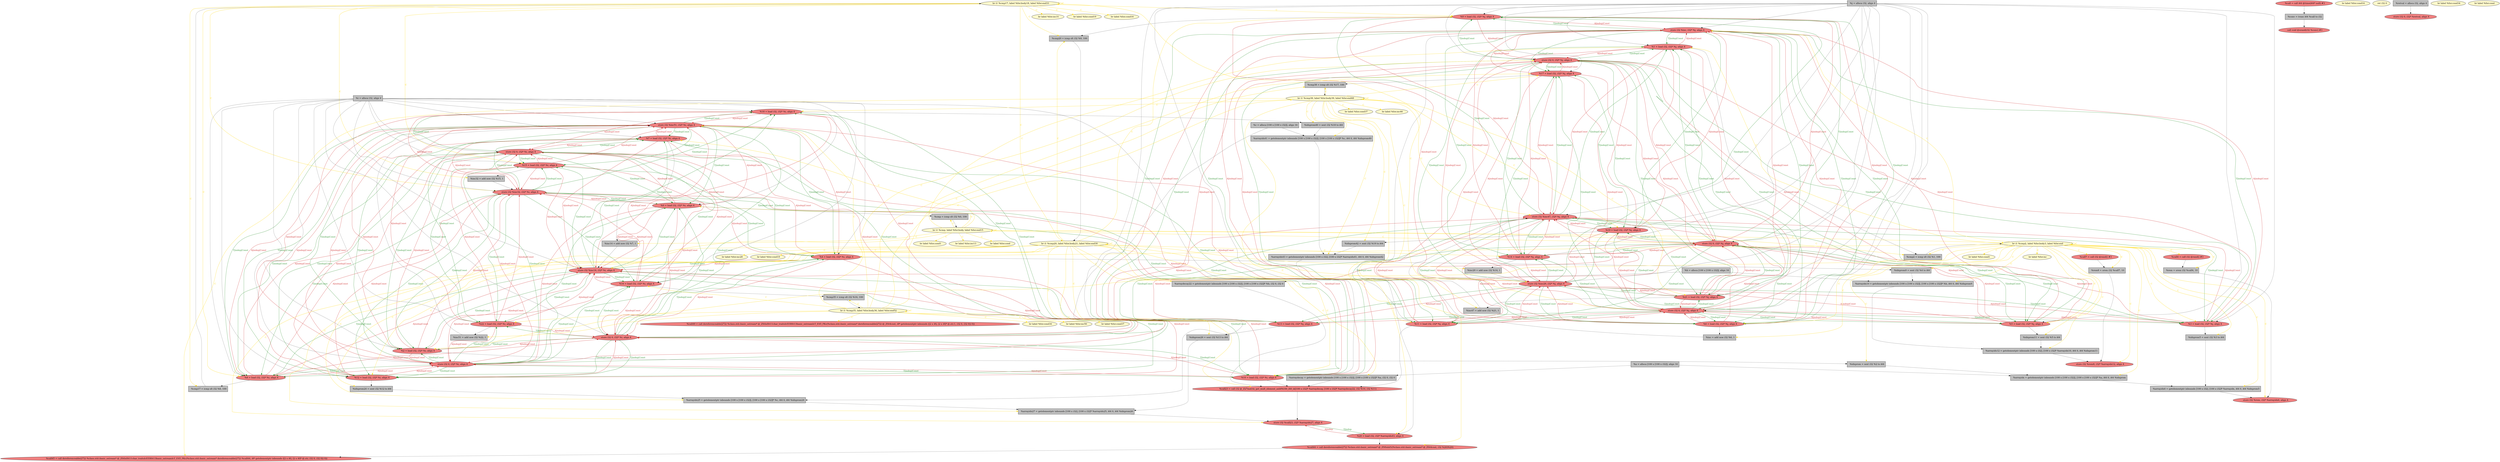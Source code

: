 
digraph G {


node454 [fillcolor=lemonchiffon,label="  br label %for.cond16",shape=ellipse,style=filled ]
node450 [fillcolor=lightcoral,label="  call void @srand(i32 %conv) #3",shape=ellipse,style=filled ]
node449 [fillcolor=grey,label="  %idxprom9 = sext i32 %4 to i64",shape=rectangle,style=filled ]
node447 [fillcolor=grey,label="  %idxprom11 = sext i32 %5 to i64",shape=rectangle,style=filled ]
node446 [fillcolor=grey,label="  %conv = trunc i64 %call to i32",shape=rectangle,style=filled ]
node452 [fillcolor=grey,label="  %arrayidx12 = getelementptr inbounds [100 x i32], [100 x i32]* %arrayidx10, i64 0, i64 %idxprom11",shape=rectangle,style=filled ]
node445 [fillcolor=lemonchiffon,label="  br label %for.inc",shape=ellipse,style=filled ]
node443 [fillcolor=lightcoral,label="  %1 = load i32, i32* %j, align 4",shape=ellipse,style=filled ]
node441 [fillcolor=lemonchiffon,label="  br i1 %cmp, label %for.body, label %for.end15",shape=ellipse,style=filled ]
node440 [fillcolor=lightcoral,label="  %9 = load i32, i32* %j, align 4",shape=ellipse,style=filled ]
node439 [fillcolor=lightcoral,label="  %call49 = call dereferenceable(272) %class.std::basic_ostream* @_ZStlsISt11char_traitsIcEERSt13basic_ostreamIcT_ES5_PKc(%class.std::basic_ostream* dereferenceable(272) @_ZSt4cout, i8* getelementptr inbounds ([2 x i8], [2 x i8]* @.str.1, i32 0, i32 0)) 0))",shape=ellipse,style=filled ]
node438 [fillcolor=lightcoral,label="  %7 = load i32, i32* %i, align 4",shape=ellipse,style=filled ]
node435 [fillcolor=lightcoral,label="  store i32 %inc51, i32* %i, align 4",shape=ellipse,style=filled ]
node433 [fillcolor=lightcoral,label="  store i32 0, i32* %i, align 4",shape=ellipse,style=filled ]
node431 [fillcolor=grey,label="  %inc32 = add nsw i32 %15, 1",shape=rectangle,style=filled ]
node428 [fillcolor=lightcoral,label="  store i32 0, i32* %i, align 4",shape=ellipse,style=filled ]
node425 [fillcolor=lemonchiffon,label="  br i1 %cmp17, label %for.body18, label %for.end33",shape=ellipse,style=filled ]
node424 [fillcolor=lightcoral,label="  %call = call i64 @time(i64* null) #3",shape=ellipse,style=filled ]
node423 [fillcolor=lemonchiffon,label="  br label %for.cond1",shape=ellipse,style=filled ]
node376 [fillcolor=lightcoral,label="  %6 = load i32, i32* %j, align 4",shape=ellipse,style=filled ]
node373 [fillcolor=lightcoral,label="  %12 = load i32, i32* %i, align 4",shape=ellipse,style=filled ]
node375 [fillcolor=lightcoral,label="  %3 = load i32, i32* %j, align 4",shape=ellipse,style=filled ]
node347 [fillcolor=grey,label="  %idxprom26 = sext i32 %13 to i64",shape=rectangle,style=filled ]
node369 [fillcolor=lemonchiffon,label="  br label %for.inc13",shape=ellipse,style=filled ]
node367 [fillcolor=grey,label="  %idxprom = sext i32 %2 to i64",shape=rectangle,style=filled ]
node372 [fillcolor=lightcoral,label="  store i32 %inc, i32* %j, align 4",shape=ellipse,style=filled ]
node442 [fillcolor=grey,label="  %idxprom5 = sext i32 %3 to i64",shape=rectangle,style=filled ]
node385 [fillcolor=lightcoral,label="  store i32 %inc47, i32* %j, align 4",shape=ellipse,style=filled ]
node360 [fillcolor=lightcoral,label="  store i32 0, i32* %j, align 4",shape=ellipse,style=filled ]
node436 [fillcolor=grey,label="  %cmp35 = icmp slt i32 %16, 100",shape=rectangle,style=filled ]
node421 [fillcolor=grey,label="  %b = alloca [100 x [100 x i32]], align 16",shape=rectangle,style=filled ]
node365 [fillcolor=grey,label="  %idxprom42 = sext i32 %19 to i64",shape=rectangle,style=filled ]
node363 [fillcolor=lemonchiffon,label="  br label %for.cond16",shape=ellipse,style=filled ]
node350 [fillcolor=lightcoral,label="  %13 = load i32, i32* %j, align 4",shape=ellipse,style=filled ]
node437 [fillcolor=lightcoral,label="  %4 = load i32, i32* %i, align 4",shape=ellipse,style=filled ]
node378 [fillcolor=lightcoral,label="  store i32 %inc29, i32* %j, align 4",shape=ellipse,style=filled ]
node429 [fillcolor=grey,label="  %j = alloca i32, align 4",shape=rectangle,style=filled ]
node377 [fillcolor=grey,label="  %arrayidx27 = getelementptr inbounds [100 x i32], [100 x i32]* %arrayidx25, i64 0, i64 %idxprom26",shape=rectangle,style=filled ]
node434 [fillcolor=lemonchiffon,label="  br label %for.cond",shape=ellipse,style=filled ]
node354 [fillcolor=lightcoral,label="  %11 = load i32, i32* %j, align 4",shape=ellipse,style=filled ]
node361 [fillcolor=grey,label="  %cmp17 = icmp slt i32 %8, 100",shape=rectangle,style=filled ]
node380 [fillcolor=lightcoral,label="  %10 = load i32, i32* %i, align 4",shape=ellipse,style=filled ]
node348 [fillcolor=lemonchiffon,label="  br label %for.inc28",shape=ellipse,style=filled ]
node379 [fillcolor=lightcoral,label="  %8 = load i32, i32* %i, align 4",shape=ellipse,style=filled ]
node356 [fillcolor=grey,label="  %arraydecay = getelementptr inbounds [100 x [100 x i32]], [100 x [100 x i32]]* %a, i32 0, i32 0",shape=rectangle,style=filled ]
node374 [fillcolor=grey,label="  %inc = add nsw i32 %6, 1",shape=rectangle,style=filled ]
node426 [fillcolor=lightcoral,label="  %20 = load i32, i32* %arrayidx43, align 4",shape=ellipse,style=filled ]
node352 [fillcolor=grey,label="  %i = alloca i32, align 4",shape=rectangle,style=filled ]
node398 [fillcolor=lightcoral,label="  %2 = load i32, i32* %i, align 4",shape=ellipse,style=filled ]
node370 [fillcolor=grey,label="  %inc29 = add nsw i32 %14, 1",shape=rectangle,style=filled ]
node427 [fillcolor=grey,label="  %a = alloca [100 x [100 x i32]], align 16",shape=rectangle,style=filled ]
node383 [fillcolor=lightcoral,label="  %5 = load i32, i32* %j, align 4",shape=ellipse,style=filled ]
node405 [fillcolor=lemonchiffon,label="  br label %for.cond19",shape=ellipse,style=filled ]
node351 [fillcolor=lightcoral,label="  %call23 = call i32 @_Z27matrix_get_mult_element_axbPA100_iS0_ii([100 x i32]* %arraydecay, [100 x i32]* %arraydecay22, i32 %10, i32 %11)",shape=ellipse,style=filled ]
node371 [fillcolor=lemonchiffon,label="  br label %for.cond1",shape=ellipse,style=filled ]
node419 [fillcolor=grey,label="  %arrayidx43 = getelementptr inbounds [100 x i32], [100 x i32]* %arrayidx41, i64 0, i64 %idxprom42",shape=rectangle,style=filled ]
node448 [fillcolor=grey,label="  %idxprom24 = sext i32 %12 to i64",shape=rectangle,style=filled ]
node368 [fillcolor=lightcoral,label="  store i32 %inc14, i32* %i, align 4",shape=ellipse,style=filled ]
node391 [fillcolor=lemonchiffon,label="  ret i32 0",shape=ellipse,style=filled ]
node353 [fillcolor=lemonchiffon,label="  br label %for.cond37",shape=ellipse,style=filled ]
node402 [fillcolor=grey,label="  %rem = srem i32 %call4, 10",shape=rectangle,style=filled ]
node357 [fillcolor=lemonchiffon,label="  br i1 %cmp20, label %for.body21, label %for.end30",shape=ellipse,style=filled ]
node393 [fillcolor=grey,label="  %inc47 = add nsw i32 %21, 1",shape=rectangle,style=filled ]
node355 [fillcolor=grey,label="  %arraydecay22 = getelementptr inbounds [100 x [100 x i32]], [100 x [100 x i32]]* %b, i32 0, i32 0",shape=rectangle,style=filled ]
node412 [fillcolor=lemonchiffon,label="  br label %for.cond37",shape=ellipse,style=filled ]
node362 [fillcolor=lightcoral,label="  store i32 0, i32* %retval, align 4",shape=ellipse,style=filled ]
node444 [fillcolor=lightcoral,label="  store i32 0, i32* %j, align 4",shape=ellipse,style=filled ]
node403 [fillcolor=lightcoral,label="  %22 = load i32, i32* %i, align 4",shape=ellipse,style=filled ]
node382 [fillcolor=lightcoral,label="  store i32 %inc32, i32* %i, align 4",shape=ellipse,style=filled ]
node381 [fillcolor=grey,label="  %arrayidx10 = getelementptr inbounds [100 x [100 x i32]], [100 x [100 x i32]]* %b, i64 0, i64 %idxprom9",shape=rectangle,style=filled ]
node384 [fillcolor=grey,label="  %rem8 = srem i32 %call7, 10",shape=rectangle,style=filled ]
node386 [fillcolor=lightcoral,label="  %16 = load i32, i32* %i, align 4",shape=ellipse,style=filled ]
node395 [fillcolor=lightcoral,label="  %21 = load i32, i32* %j, align 4",shape=ellipse,style=filled ]
node388 [fillcolor=grey,label="  %arrayidx = getelementptr inbounds [100 x [100 x i32]], [100 x [100 x i32]]* %a, i64 0, i64 %idxprom",shape=rectangle,style=filled ]
node389 [fillcolor=lightcoral,label="  %call4 = call i32 @rand() #3",shape=ellipse,style=filled ]
node392 [fillcolor=grey,label="  %cmp38 = icmp slt i32 %17, 100",shape=rectangle,style=filled ]
node415 [fillcolor=grey,label="  %inc14 = add nsw i32 %7, 1",shape=rectangle,style=filled ]
node394 [fillcolor=lemonchiffon,label="  br label %for.cond34",shape=ellipse,style=filled ]
node364 [fillcolor=grey,label="  %retval = alloca i32, align 4",shape=rectangle,style=filled ]
node346 [fillcolor=lemonchiffon,label="  br label %for.inc31",shape=ellipse,style=filled ]
node387 [fillcolor=grey,label="  %inc51 = add nsw i32 %22, 1",shape=rectangle,style=filled ]
node396 [fillcolor=grey,label="  %arrayidx25 = getelementptr inbounds [100 x [100 x i32]], [100 x [100 x i32]]* %c, i64 0, i64 %idxprom24",shape=rectangle,style=filled ]
node453 [fillcolor=lemonchiffon,label="  br label %for.cond",shape=ellipse,style=filled ]
node397 [fillcolor=grey,label="  %cmp2 = icmp slt i32 %1, 100",shape=rectangle,style=filled ]
node399 [fillcolor=lightcoral,label="  %14 = load i32, i32* %j, align 4",shape=ellipse,style=filled ]
node451 [fillcolor=lightcoral,label="  %0 = load i32, i32* %i, align 4",shape=ellipse,style=filled ]
node358 [fillcolor=grey,label="  %cmp20 = icmp slt i32 %9, 100",shape=rectangle,style=filled ]
node349 [fillcolor=lightcoral,label="  store i32 %rem8, i32* %arrayidx12, align 4",shape=ellipse,style=filled ]
node400 [fillcolor=lightcoral,label="  store i32 %call23, i32* %arrayidx27, align 4",shape=ellipse,style=filled ]
node432 [fillcolor=grey,label="  %cmp = icmp slt i32 %0, 100",shape=rectangle,style=filled ]
node410 [fillcolor=grey,label="  %idxprom40 = sext i32 %18 to i64",shape=rectangle,style=filled ]
node455 [fillcolor=lightcoral,label="  store i32 0, i32* %j, align 4",shape=ellipse,style=filled ]
node422 [fillcolor=grey,label="  %arrayidx6 = getelementptr inbounds [100 x i32], [100 x i32]* %arrayidx, i64 0, i64 %idxprom5",shape=rectangle,style=filled ]
node366 [fillcolor=lightcoral,label="  store i32 0, i32* %i, align 4",shape=ellipse,style=filled ]
node401 [fillcolor=lemonchiffon,label="  br label %for.cond34",shape=ellipse,style=filled ]
node430 [fillcolor=lightcoral,label="  %18 = load i32, i32* %i, align 4",shape=ellipse,style=filled ]
node390 [fillcolor=lightcoral,label="  store i32 %rem, i32* %arrayidx6, align 4",shape=ellipse,style=filled ]
node404 [fillcolor=lightcoral,label="  %19 = load i32, i32* %j, align 4",shape=ellipse,style=filled ]
node406 [fillcolor=grey,label="  %arrayidx41 = getelementptr inbounds [100 x [100 x i32]], [100 x [100 x i32]]* %c, i64 0, i64 %idxprom40",shape=rectangle,style=filled ]
node345 [fillcolor=lightcoral,label="  %15 = load i32, i32* %i, align 4",shape=ellipse,style=filled ]
node407 [fillcolor=lightcoral,label="  %call7 = call i32 @rand() #3",shape=ellipse,style=filled ]
node408 [fillcolor=lightcoral,label="  %call45 = call dereferenceable(272) %class.std::basic_ostream* @_ZStlsISt11char_traitsIcEERSt13basic_ostreamIcT_ES5_PKc(%class.std::basic_ostream* dereferenceable(272) %call44, i8* getelementptr inbounds ([2 x i8], [2 x i8]* @.str, i32 0, i32 0)) 0))",shape=ellipse,style=filled ]
node359 [fillcolor=lemonchiffon,label="  br label %for.cond19",shape=ellipse,style=filled ]
node409 [fillcolor=lemonchiffon,label="  br i1 %cmp35, label %for.body36, label %for.end52",shape=ellipse,style=filled ]
node414 [fillcolor=grey,label="  %c = alloca [100 x [100 x i32]], align 16",shape=rectangle,style=filled ]
node418 [fillcolor=lightcoral,label="  %17 = load i32, i32* %j, align 4",shape=ellipse,style=filled ]
node411 [fillcolor=lemonchiffon,label="  br label %for.inc46",shape=ellipse,style=filled ]
node413 [fillcolor=lemonchiffon,label="  br i1 %cmp38, label %for.body39, label %for.end48",shape=ellipse,style=filled ]
node417 [fillcolor=lightcoral,label="  %call44 = call dereferenceable(272) %class.std::basic_ostream* @_ZNSolsEi(%class.std::basic_ostream* @_ZSt4cout, i32 %20)%20)",shape=ellipse,style=filled ]
node416 [fillcolor=lemonchiffon,label="  br label %for.inc50",shape=ellipse,style=filled ]
node420 [fillcolor=lemonchiffon,label="  br i1 %cmp2, label %for.body3, label %for.end",shape=ellipse,style=filled ]

node360->node399 [style=solid,color=forestgreen,label="T|indep|Const",penwidth=1.0,fontcolor=forestgreen ]
node360->node440 [style=solid,color=forestgreen,label="T|indep|Const",penwidth=1.0,fontcolor=forestgreen ]
node386->node436 [style=solid,color=black,label="",penwidth=0.5,fontcolor=black ]
node403->node366 [style=solid,color=firebrick3,label="A|indep|Const",penwidth=1.0,fontcolor=firebrick3 ]
node350->node385 [style=solid,color=firebrick3,label="A|indep|Const",penwidth=1.0,fontcolor=firebrick3 ]
node366->node430 [style=solid,color=forestgreen,label="T|indep|Const",penwidth=1.0,fontcolor=forestgreen ]
node399->node455 [style=solid,color=firebrick3,label="A|indep|Const",penwidth=1.0,fontcolor=firebrick3 ]
node366->node345 [style=solid,color=forestgreen,label="T|indep|Const",penwidth=1.0,fontcolor=forestgreen ]
node345->node366 [style=solid,color=firebrick3,label="A|indep|Const",penwidth=1.0,fontcolor=firebrick3 ]
node373->node366 [style=solid,color=firebrick3,label="A|indep|Const",penwidth=1.0,fontcolor=firebrick3 ]
node366->node373 [style=solid,color=forestgreen,label="T|indep|Const",penwidth=1.0,fontcolor=forestgreen ]
node380->node366 [style=solid,color=firebrick3,label="A|indep|Const",penwidth=1.0,fontcolor=firebrick3 ]
node366->node379 [style=solid,color=forestgreen,label="T|indep|Const",penwidth=1.0,fontcolor=forestgreen ]
node398->node435 [style=solid,color=firebrick3,label="A|indep|Const",penwidth=1.0,fontcolor=firebrick3 ]
node368->node403 [style=solid,color=forestgreen,label="T|indep|Const",penwidth=1.0,fontcolor=forestgreen ]
node403->node368 [style=solid,color=firebrick3,label="A|indep|Const",penwidth=1.0,fontcolor=firebrick3 ]
node430->node368 [style=solid,color=firebrick3,label="A|indep|Const",penwidth=1.0,fontcolor=firebrick3 ]
node429->node360 [style=solid,color=black,label="",penwidth=0.5,fontcolor=black ]
node368->node386 [style=solid,color=forestgreen,label="T|indep|Const",penwidth=1.0,fontcolor=forestgreen ]
node380->node382 [style=solid,color=firebrick3,label="A|indep|Const",penwidth=1.0,fontcolor=firebrick3 ]
node382->node380 [style=solid,color=forestgreen,label="T|indep|Const",penwidth=1.0,fontcolor=forestgreen ]
node385->node440 [style=solid,color=forestgreen,label="T|indep|Const",penwidth=1.0,fontcolor=forestgreen ]
node440->node385 [style=solid,color=firebrick3,label="A|indep|Const",penwidth=1.0,fontcolor=firebrick3 ]
node438->node382 [style=solid,color=firebrick3,label="A|indep|Const",penwidth=1.0,fontcolor=firebrick3 ]
node413->node353 [style=solid,color=gold,label="C",penwidth=1.0,fontcolor=gold ]
node368->node430 [style=solid,color=forestgreen,label="T|indep|Const",penwidth=1.0,fontcolor=forestgreen ]
node372->node375 [style=solid,color=forestgreen,label="T|indep|Const",penwidth=1.0,fontcolor=forestgreen ]
node428->node438 [style=solid,color=forestgreen,label="T|indep|Const",penwidth=1.0,fontcolor=forestgreen ]
node438->node428 [style=solid,color=firebrick3,label="A|indep|Const",penwidth=1.0,fontcolor=firebrick3 ]
node372->node404 [style=solid,color=forestgreen,label="T|indep|Const",penwidth=1.0,fontcolor=forestgreen ]
node404->node372 [style=solid,color=firebrick3,label="A|indep|Const",penwidth=1.0,fontcolor=firebrick3 ]
node378->node395 [style=solid,color=forestgreen,label="T|indep|Const",penwidth=1.0,fontcolor=forestgreen ]
node395->node378 [style=solid,color=firebrick3,label="A|indep|Const",penwidth=1.0,fontcolor=firebrick3 ]
node368->node398 [style=solid,color=forestgreen,label="T|indep|Const",penwidth=1.0,fontcolor=forestgreen ]
node413->node365 [style=solid,color=gold,label="C",penwidth=1.0,fontcolor=gold ]
node428->node386 [style=solid,color=forestgreen,label="T|indep|Const",penwidth=1.0,fontcolor=forestgreen ]
node386->node428 [style=solid,color=firebrick3,label="A|indep|Const",penwidth=1.0,fontcolor=firebrick3 ]
node382->node438 [style=solid,color=forestgreen,label="T|indep|Const",penwidth=1.0,fontcolor=forestgreen ]
node420->node384 [style=solid,color=gold,label="C",penwidth=1.0,fontcolor=gold ]
node443->node378 [style=solid,color=firebrick3,label="A|indep|Const",penwidth=1.0,fontcolor=firebrick3 ]
node444->node440 [style=solid,color=forestgreen,label="T|indep|Const",penwidth=1.0,fontcolor=forestgreen ]
node376->node444 [style=solid,color=firebrick3,label="A|indep|Const",penwidth=1.0,fontcolor=firebrick3 ]
node368->node438 [style=solid,color=forestgreen,label="T|indep|Const",penwidth=1.0,fontcolor=forestgreen ]
node418->node444 [style=solid,color=firebrick3,label="A|indep|Const",penwidth=1.0,fontcolor=firebrick3 ]
node395->node372 [style=solid,color=firebrick3,label="A|indep|Const",penwidth=1.0,fontcolor=firebrick3 ]
node433->node451 [style=solid,color=forestgreen,label="T|indep|Const",penwidth=1.0,fontcolor=forestgreen ]
node365->node419 [style=solid,color=black,label="",penwidth=0.5,fontcolor=black ]
node385->node383 [style=solid,color=forestgreen,label="T|indep|Const",penwidth=1.0,fontcolor=forestgreen ]
node451->node366 [style=solid,color=firebrick3,label="A|indep|Const",penwidth=1.0,fontcolor=firebrick3 ]
node428->node379 [style=solid,color=forestgreen,label="T|indep|Const",penwidth=1.0,fontcolor=forestgreen ]
node443->node444 [style=solid,color=firebrick3,label="A|indep|Const",penwidth=1.0,fontcolor=firebrick3 ]
node444->node443 [style=solid,color=forestgreen,label="T|indep|Const",penwidth=1.0,fontcolor=forestgreen ]
node383->node372 [style=solid,color=firebrick3,label="A|indep|Const",penwidth=1.0,fontcolor=firebrick3 ]
node429->node385 [style=solid,color=black,label="",penwidth=0.5,fontcolor=black ]
node360->node443 [style=solid,color=forestgreen,label="T|indep|Const",penwidth=1.0,fontcolor=forestgreen ]
node443->node360 [style=solid,color=firebrick3,label="A|indep|Const",penwidth=1.0,fontcolor=firebrick3 ]
node382->node430 [style=solid,color=forestgreen,label="T|indep|Const",penwidth=1.0,fontcolor=forestgreen ]
node438->node433 [style=solid,color=firebrick3,label="A|indep|Const",penwidth=1.0,fontcolor=firebrick3 ]
node430->node382 [style=solid,color=firebrick3,label="A|indep|Const",penwidth=1.0,fontcolor=firebrick3 ]
node444->node418 [style=solid,color=forestgreen,label="T|indep|Const",penwidth=1.0,fontcolor=forestgreen ]
node428->node430 [style=solid,color=forestgreen,label="T|indep|Const",penwidth=1.0,fontcolor=forestgreen ]
node350->node360 [style=solid,color=firebrick3,label="A|indep|Const",penwidth=1.0,fontcolor=firebrick3 ]
node444->node376 [style=solid,color=forestgreen,label="T|indep|Const",penwidth=1.0,fontcolor=forestgreen ]
node403->node428 [style=solid,color=firebrick3,label="A|indep|Const",penwidth=1.0,fontcolor=firebrick3 ]
node373->node428 [style=solid,color=firebrick3,label="A|indep|Const",penwidth=1.0,fontcolor=firebrick3 ]
node428->node373 [style=solid,color=forestgreen,label="T|indep|Const",penwidth=1.0,fontcolor=forestgreen ]
node451->node382 [style=solid,color=firebrick3,label="A|indep|Const",penwidth=1.0,fontcolor=firebrick3 ]
node382->node451 [style=solid,color=forestgreen,label="T|indep|Const",penwidth=1.0,fontcolor=forestgreen ]
node444->node395 [style=solid,color=forestgreen,label="T|indep|Const",penwidth=1.0,fontcolor=forestgreen ]
node418->node372 [style=solid,color=firebrick3,label="A|indep|Const",penwidth=1.0,fontcolor=firebrick3 ]
node428->node403 [style=solid,color=forestgreen,label="T|indep|Const",penwidth=1.0,fontcolor=forestgreen ]
node366->node398 [style=solid,color=forestgreen,label="T|indep|Const",penwidth=1.0,fontcolor=forestgreen ]
node430->node366 [style=solid,color=firebrick3,label="A|indep|Const",penwidth=1.0,fontcolor=firebrick3 ]
node398->node366 [style=solid,color=firebrick3,label="A|indep|Const",penwidth=1.0,fontcolor=firebrick3 ]
node398->node433 [style=solid,color=firebrick3,label="A|indep|Const",penwidth=1.0,fontcolor=firebrick3 ]
node360->node375 [style=solid,color=forestgreen,label="T|indep|Const",penwidth=1.0,fontcolor=forestgreen ]
node429->node378 [style=solid,color=black,label="",penwidth=0.5,fontcolor=black ]
node380->node433 [style=solid,color=firebrick3,label="A|indep|Const",penwidth=1.0,fontcolor=firebrick3 ]
node444->node354 [style=solid,color=forestgreen,label="T|indep|Const",penwidth=1.0,fontcolor=forestgreen ]
node433->node380 [style=solid,color=forestgreen,label="T|indep|Const",penwidth=1.0,fontcolor=forestgreen ]
node375->node385 [style=solid,color=firebrick3,label="A|indep|Const",penwidth=1.0,fontcolor=firebrick3 ]
node385->node375 [style=solid,color=forestgreen,label="T|indep|Const",penwidth=1.0,fontcolor=forestgreen ]
node420->node447 [style=solid,color=gold,label="C",penwidth=1.0,fontcolor=gold ]
node413->node430 [style=solid,color=gold,label="C",penwidth=1.0,fontcolor=gold ]
node428->node345 [style=solid,color=forestgreen,label="T|indep|Const",penwidth=1.0,fontcolor=forestgreen ]
node399->node360 [style=solid,color=firebrick3,label="A|indep|Const",penwidth=1.0,fontcolor=firebrick3 ]
node372->node443 [style=solid,color=forestgreen,label="T|indep|Const",penwidth=1.0,fontcolor=forestgreen ]
node373->node448 [style=solid,color=black,label="",penwidth=0.5,fontcolor=black ]
node370->node378 [style=solid,color=black,label="",penwidth=0.5,fontcolor=black ]
node404->node455 [style=solid,color=firebrick3,label="A|indep|Const",penwidth=1.0,fontcolor=firebrick3 ]
node357->node356 [style=solid,color=gold,label="C",penwidth=1.0,fontcolor=gold ]
node418->node385 [style=solid,color=firebrick3,label="A|indep|Const",penwidth=1.0,fontcolor=firebrick3 ]
node380->node435 [style=solid,color=firebrick3,label="A|indep|Const",penwidth=1.0,fontcolor=firebrick3 ]
node425->node361 [style=solid,color=gold,label="C",penwidth=1.0,fontcolor=gold ]
node395->node455 [style=solid,color=firebrick3,label="A|indep|Const",penwidth=1.0,fontcolor=firebrick3 ]
node381->node452 [style=solid,color=black,label="",penwidth=0.5,fontcolor=black ]
node407->node384 [style=solid,color=black,label="",penwidth=0.5,fontcolor=black ]
node345->node382 [style=solid,color=firebrick3,label="A|indep|Const",penwidth=1.0,fontcolor=firebrick3 ]
node398->node428 [style=solid,color=firebrick3,label="A|indep|Const",penwidth=1.0,fontcolor=firebrick3 ]
node455->node350 [style=solid,color=forestgreen,label="T|indep|Const",penwidth=1.0,fontcolor=forestgreen ]
node444->node399 [style=solid,color=forestgreen,label="T|indep|Const",penwidth=1.0,fontcolor=forestgreen ]
node451->node432 [style=solid,color=black,label="",penwidth=0.5,fontcolor=black ]
node441->node397 [style=solid,color=gold,label="C",penwidth=1.0,fontcolor=gold ]
node372->node399 [style=solid,color=forestgreen,label="T|indep|Const",penwidth=1.0,fontcolor=forestgreen ]
node431->node382 [style=solid,color=black,label="",penwidth=0.5,fontcolor=black ]
node366->node386 [style=solid,color=forestgreen,label="T|indep|Const",penwidth=1.0,fontcolor=forestgreen ]
node372->node354 [style=solid,color=forestgreen,label="T|indep|Const",penwidth=1.0,fontcolor=forestgreen ]
node440->node358 [style=solid,color=black,label="",penwidth=0.5,fontcolor=black ]
node354->node351 [style=solid,color=black,label="",penwidth=0.5,fontcolor=black ]
node378->node440 [style=solid,color=forestgreen,label="T|indep|Const",penwidth=1.0,fontcolor=forestgreen ]
node360->node418 [style=solid,color=forestgreen,label="T|indep|Const",penwidth=1.0,fontcolor=forestgreen ]
node379->node366 [style=solid,color=firebrick3,label="A|indep|Const",penwidth=1.0,fontcolor=firebrick3 ]
node440->node372 [style=solid,color=firebrick3,label="A|indep|Const",penwidth=1.0,fontcolor=firebrick3 ]
node357->node396 [style=solid,color=gold,label="C",penwidth=1.0,fontcolor=gold ]
node402->node390 [style=solid,color=black,label="",penwidth=0.5,fontcolor=black ]
node395->node393 [style=solid,color=black,label="",penwidth=0.5,fontcolor=black ]
node455->node376 [style=solid,color=forestgreen,label="T|indep|Const",penwidth=1.0,fontcolor=forestgreen ]
node455->node404 [style=solid,color=forestgreen,label="T|indep|Const",penwidth=1.0,fontcolor=forestgreen ]
node409->node416 [style=solid,color=gold,label="C",penwidth=1.0,fontcolor=gold ]
node420->node398 [style=solid,color=gold,label="C",penwidth=1.0,fontcolor=gold ]
node376->node372 [style=solid,color=firebrick3,label="A|indep|Const",penwidth=1.0,fontcolor=firebrick3 ]
node385->node350 [style=solid,color=forestgreen,label="T|indep|Const",penwidth=1.0,fontcolor=forestgreen ]
node351->node400 [style=solid,color=black,label="",penwidth=0.5,fontcolor=black ]
node378->node399 [style=solid,color=forestgreen,label="T|indep|Const",penwidth=1.0,fontcolor=forestgreen ]
node360->node404 [style=solid,color=forestgreen,label="T|indep|Const",penwidth=1.0,fontcolor=forestgreen ]
node433->node430 [style=solid,color=forestgreen,label="T|indep|Const",penwidth=1.0,fontcolor=forestgreen ]
node383->node455 [style=solid,color=firebrick3,label="A|indep|Const",penwidth=1.0,fontcolor=firebrick3 ]
node368->node379 [style=solid,color=forestgreen,label="T|indep|Const",penwidth=1.0,fontcolor=forestgreen ]
node368->node345 [style=solid,color=forestgreen,label="T|indep|Const",penwidth=1.0,fontcolor=forestgreen ]
node357->node355 [style=solid,color=gold,label="C",penwidth=1.0,fontcolor=gold ]
node382->node437 [style=solid,color=forestgreen,label="T|indep|Const",penwidth=1.0,fontcolor=forestgreen ]
node451->node368 [style=solid,color=firebrick3,label="A|indep|Const",penwidth=1.0,fontcolor=firebrick3 ]
node437->node382 [style=solid,color=firebrick3,label="A|indep|Const",penwidth=1.0,fontcolor=firebrick3 ]
node429->node404 [style=solid,color=black,label="",penwidth=0.5,fontcolor=black ]
node399->node372 [style=solid,color=firebrick3,label="A|indep|Const",penwidth=1.0,fontcolor=firebrick3 ]
node386->node433 [style=solid,color=firebrick3,label="A|indep|Const",penwidth=1.0,fontcolor=firebrick3 ]
node425->node359 [style=solid,color=gold,label="C",penwidth=1.0,fontcolor=gold ]
node413->node408 [style=solid,color=gold,label="C",penwidth=1.0,fontcolor=gold ]
node357->node380 [style=solid,color=gold,label="C",penwidth=1.0,fontcolor=gold ]
node441->node434 [style=solid,color=gold,label="C",penwidth=1.0,fontcolor=gold ]
node378->node443 [style=solid,color=forestgreen,label="T|indep|Const",penwidth=1.0,fontcolor=forestgreen ]
node435->node451 [style=solid,color=forestgreen,label="T|indep|Const",penwidth=1.0,fontcolor=forestgreen ]
node455->node440 [style=solid,color=forestgreen,label="T|indep|Const",penwidth=1.0,fontcolor=forestgreen ]
node430->node433 [style=solid,color=firebrick3,label="A|indep|Const",penwidth=1.0,fontcolor=firebrick3 ]
node360->node354 [style=solid,color=forestgreen,label="T|indep|Const",penwidth=1.0,fontcolor=forestgreen ]
node352->node430 [style=solid,color=black,label="",penwidth=0.5,fontcolor=black ]
node417->node408 [style=solid,color=black,label="",penwidth=0.5,fontcolor=black ]
node376->node360 [style=solid,color=firebrick3,label="A|indep|Const",penwidth=1.0,fontcolor=firebrick3 ]
node372->node376 [style=solid,color=forestgreen,label="T|indep|Const",penwidth=1.0,fontcolor=forestgreen ]
node354->node378 [style=solid,color=firebrick3,label="A|indep|Const",penwidth=1.0,fontcolor=firebrick3 ]
node440->node360 [style=solid,color=firebrick3,label="A|indep|Const",penwidth=1.0,fontcolor=firebrick3 ]
node420->node372 [style=solid,color=gold,label="C",penwidth=1.0,fontcolor=gold ]
node425->node431 [style=solid,color=gold,label="C",penwidth=1.0,fontcolor=gold ]
node372->node383 [style=solid,color=forestgreen,label="T|indep|Const",penwidth=1.0,fontcolor=forestgreen ]
node385->node443 [style=solid,color=forestgreen,label="T|indep|Const",penwidth=1.0,fontcolor=forestgreen ]
node382->node373 [style=solid,color=forestgreen,label="T|indep|Const",penwidth=1.0,fontcolor=forestgreen ]
node420->node349 [style=solid,color=gold,label="C",penwidth=1.0,fontcolor=gold ]
node352->node435 [style=solid,color=black,label="",penwidth=0.5,fontcolor=black ]
node374->node372 [style=solid,color=black,label="",penwidth=0.5,fontcolor=black ]
node420->node383 [style=solid,color=gold,label="C",penwidth=1.0,fontcolor=gold ]
node377->node400 [style=solid,color=black,label="",penwidth=0.5,fontcolor=black ]
node428->node380 [style=solid,color=forestgreen,label="T|indep|Const",penwidth=1.0,fontcolor=forestgreen ]
node433->node398 [style=solid,color=forestgreen,label="T|indep|Const",penwidth=1.0,fontcolor=forestgreen ]
node403->node387 [style=solid,color=black,label="",penwidth=0.5,fontcolor=black ]
node373->node433 [style=solid,color=firebrick3,label="A|indep|Const",penwidth=1.0,fontcolor=firebrick3 ]
node373->node435 [style=solid,color=firebrick3,label="A|indep|Const",penwidth=1.0,fontcolor=firebrick3 ]
node357->node350 [style=solid,color=gold,label="C",penwidth=1.0,fontcolor=gold ]
node455->node375 [style=solid,color=forestgreen,label="T|indep|Const",penwidth=1.0,fontcolor=forestgreen ]
node382->node345 [style=solid,color=forestgreen,label="T|indep|Const",penwidth=1.0,fontcolor=forestgreen ]
node398->node367 [style=solid,color=black,label="",penwidth=0.5,fontcolor=black ]
node357->node370 [style=solid,color=gold,label="C",penwidth=1.0,fontcolor=gold ]
node376->node374 [style=solid,color=black,label="",penwidth=0.5,fontcolor=black ]
node357->node354 [style=solid,color=gold,label="C",penwidth=1.0,fontcolor=gold ]
node355->node351 [style=solid,color=black,label="",penwidth=0.5,fontcolor=black ]
node357->node448 [style=solid,color=gold,label="C",penwidth=1.0,fontcolor=gold ]
node350->node372 [style=solid,color=firebrick3,label="A|indep|Const",penwidth=1.0,fontcolor=firebrick3 ]
node420->node402 [style=solid,color=gold,label="C",penwidth=1.0,fontcolor=gold ]
node386->node435 [style=solid,color=firebrick3,label="A|indep|Const",penwidth=1.0,fontcolor=firebrick3 ]
node366->node437 [style=solid,color=forestgreen,label="T|indep|Const",penwidth=1.0,fontcolor=forestgreen ]
node345->node428 [style=solid,color=firebrick3,label="A|indep|Const",penwidth=1.0,fontcolor=firebrick3 ]
node451->node435 [style=solid,color=firebrick3,label="A|indep|Const",penwidth=1.0,fontcolor=firebrick3 ]
node420->node381 [style=solid,color=gold,label="C",penwidth=1.0,fontcolor=gold ]
node368->node380 [style=solid,color=forestgreen,label="T|indep|Const",penwidth=1.0,fontcolor=forestgreen ]
node425->node454 [style=solid,color=gold,label="C",penwidth=1.0,fontcolor=gold ]
node425->node357 [style=solid,color=gold,label="C",penwidth=1.0,fontcolor=gold ]
node433->node403 [style=solid,color=forestgreen,label="T|indep|Const",penwidth=1.0,fontcolor=forestgreen ]
node383->node385 [style=solid,color=firebrick3,label="A|indep|Const",penwidth=1.0,fontcolor=firebrick3 ]
node420->node437 [style=solid,color=gold,label="C",penwidth=1.0,fontcolor=gold ]
node352->node373 [style=solid,color=black,label="",penwidth=0.5,fontcolor=black ]
node357->node348 [style=solid,color=gold,label="C",penwidth=1.0,fontcolor=gold ]
node429->node443 [style=solid,color=black,label="",penwidth=0.5,fontcolor=black ]
node441->node438 [style=solid,color=gold,label="C",penwidth=1.0,fontcolor=gold ]
node397->node420 [style=solid,color=black,label="",penwidth=0.5,fontcolor=black ]
node420->node442 [style=solid,color=gold,label="C",penwidth=1.0,fontcolor=gold ]
node354->node372 [style=solid,color=firebrick3,label="A|indep|Const",penwidth=1.0,fontcolor=firebrick3 ]
node379->node428 [style=solid,color=firebrick3,label="A|indep|Const",penwidth=1.0,fontcolor=firebrick3 ]
node427->node388 [style=solid,color=black,label="",penwidth=0.5,fontcolor=black ]
node425->node440 [style=solid,color=gold,label="C",penwidth=1.0,fontcolor=gold ]
node414->node396 [style=solid,color=black,label="",penwidth=0.5,fontcolor=black ]
node376->node455 [style=solid,color=firebrick3,label="A|indep|Const",penwidth=1.0,fontcolor=firebrick3 ]
node429->node440 [style=solid,color=black,label="",penwidth=0.5,fontcolor=black ]
node425->node345 [style=solid,color=gold,label="C",penwidth=1.0,fontcolor=gold ]
node430->node428 [style=solid,color=firebrick3,label="A|indep|Const",penwidth=1.0,fontcolor=firebrick3 ]
node425->node382 [style=solid,color=gold,label="C",penwidth=1.0,fontcolor=gold ]
node384->node349 [style=solid,color=black,label="",penwidth=0.5,fontcolor=black ]
node413->node413 [style=solid,color=gold,label="C",penwidth=1.0,fontcolor=gold ]
node357->node357 [style=solid,color=gold,label="C",penwidth=1.0,fontcolor=gold ]
node357->node373 [style=solid,color=gold,label="C",penwidth=1.0,fontcolor=gold ]
node379->node361 [style=solid,color=black,label="",penwidth=0.5,fontcolor=black ]
node375->node360 [style=solid,color=firebrick3,label="A|indep|Const",penwidth=1.0,fontcolor=firebrick3 ]
node425->node360 [style=solid,color=gold,label="C",penwidth=1.0,fontcolor=gold ]
node357->node399 [style=solid,color=gold,label="C",penwidth=1.0,fontcolor=gold ]
node420->node371 [style=solid,color=gold,label="C",penwidth=1.0,fontcolor=gold ]
node386->node366 [style=solid,color=firebrick3,label="A|indep|Const",penwidth=1.0,fontcolor=firebrick3 ]
node409->node409 [style=solid,color=gold,label="C",penwidth=1.0,fontcolor=gold ]
node378->node404 [style=solid,color=forestgreen,label="T|indep|Const",penwidth=1.0,fontcolor=forestgreen ]
node380->node428 [style=solid,color=firebrick3,label="A|indep|Const",penwidth=1.0,fontcolor=firebrick3 ]
node409->node412 [style=solid,color=gold,label="C",penwidth=1.0,fontcolor=gold ]
node366->node380 [style=solid,color=forestgreen,label="T|indep|Const",penwidth=1.0,fontcolor=forestgreen ]
node420->node374 [style=solid,color=gold,label="C",penwidth=1.0,fontcolor=gold ]
node420->node420 [style=solid,color=gold,label="C",penwidth=1.0,fontcolor=gold ]
node395->node444 [style=solid,color=firebrick3,label="A|indep|Const",penwidth=1.0,fontcolor=firebrick3 ]
node360->node383 [style=solid,color=forestgreen,label="T|indep|Const",penwidth=1.0,fontcolor=forestgreen ]
node398->node382 [style=solid,color=firebrick3,label="A|indep|Const",penwidth=1.0,fontcolor=firebrick3 ]
node429->node418 [style=solid,color=black,label="",penwidth=0.5,fontcolor=black ]
node357->node378 [style=solid,color=gold,label="C",penwidth=1.0,fontcolor=gold ]
node380->node351 [style=solid,color=black,label="",penwidth=0.5,fontcolor=black ]
node420->node376 [style=solid,color=gold,label="C",penwidth=1.0,fontcolor=gold ]
node441->node368 [style=solid,color=gold,label="C",penwidth=1.0,fontcolor=gold ]
node352->node433 [style=solid,color=black,label="",penwidth=0.5,fontcolor=black ]
node413->node395 [style=solid,color=gold,label="C",penwidth=1.0,fontcolor=gold ]
node418->node378 [style=solid,color=firebrick3,label="A|indep|Const",penwidth=1.0,fontcolor=firebrick3 ]
node379->node368 [style=solid,color=firebrick3,label="A|indep|Const",penwidth=1.0,fontcolor=firebrick3 ]
node420->node388 [style=solid,color=gold,label="C",penwidth=1.0,fontcolor=gold ]
node385->node404 [style=solid,color=forestgreen,label="T|indep|Const",penwidth=1.0,fontcolor=forestgreen ]
node420->node443 [style=solid,color=gold,label="C",penwidth=1.0,fontcolor=gold ]
node358->node357 [style=solid,color=black,label="",penwidth=0.5,fontcolor=black ]
node441->node423 [style=solid,color=gold,label="C",penwidth=1.0,fontcolor=gold ]
node441->node369 [style=solid,color=gold,label="C",penwidth=1.0,fontcolor=gold ]
node360->node376 [style=solid,color=forestgreen,label="T|indep|Const",penwidth=1.0,fontcolor=forestgreen ]
node399->node378 [style=solid,color=firebrick3,label="A|indep|Const",penwidth=1.0,fontcolor=firebrick3 ]
node413->node411 [style=solid,color=gold,label="C",penwidth=1.0,fontcolor=gold ]
node455->node395 [style=solid,color=forestgreen,label="T|indep|Const",penwidth=1.0,fontcolor=forestgreen ]
node409->node413 [style=solid,color=gold,label="C",penwidth=1.0,fontcolor=gold ]
node404->node360 [style=solid,color=firebrick3,label="A|indep|Const",penwidth=1.0,fontcolor=firebrick3 ]
node352->node382 [style=solid,color=black,label="",penwidth=0.5,fontcolor=black ]
node372->node350 [style=solid,color=forestgreen,label="T|indep|Const",penwidth=1.0,fontcolor=forestgreen ]
node357->node351 [style=solid,color=gold,label="C",penwidth=1.0,fontcolor=gold ]
node398->node368 [style=solid,color=firebrick3,label="A|indep|Const",penwidth=1.0,fontcolor=firebrick3 ]
node376->node378 [style=solid,color=firebrick3,label="A|indep|Const",penwidth=1.0,fontcolor=firebrick3 ]
node357->node377 [style=solid,color=gold,label="C",penwidth=1.0,fontcolor=gold ]
node429->node444 [style=solid,color=black,label="",penwidth=0.5,fontcolor=black ]
node357->node347 [style=solid,color=gold,label="C",penwidth=1.0,fontcolor=gold ]
node409->node418 [style=solid,color=gold,label="C",penwidth=1.0,fontcolor=gold ]
node403->node435 [style=solid,color=firebrick3,label="A|indep|Const",penwidth=1.0,fontcolor=firebrick3 ]
node378->node376 [style=solid,color=forestgreen,label="T|indep|Const",penwidth=1.0,fontcolor=forestgreen ]
node435->node398 [style=solid,color=forestgreen,label="T|indep|Const",penwidth=1.0,fontcolor=forestgreen ]
node420->node452 [style=solid,color=gold,label="C",penwidth=1.0,fontcolor=gold ]
node413->node426 [style=solid,color=gold,label="C",penwidth=1.0,fontcolor=gold ]
node441->node420 [style=solid,color=gold,label="C",penwidth=1.0,fontcolor=gold ]
node366->node403 [style=solid,color=forestgreen,label="T|indep|Const",penwidth=1.0,fontcolor=forestgreen ]
node437->node428 [style=solid,color=firebrick3,label="A|indep|Const",penwidth=1.0,fontcolor=firebrick3 ]
node420->node390 [style=solid,color=gold,label="C",penwidth=1.0,fontcolor=gold ]
node352->node451 [style=solid,color=black,label="",penwidth=0.5,fontcolor=black ]
node379->node382 [style=solid,color=firebrick3,label="A|indep|Const",penwidth=1.0,fontcolor=firebrick3 ]
node409->node392 [style=solid,color=gold,label="C",penwidth=1.0,fontcolor=gold ]
node400->node426 [style=solid,color=forestgreen,label="T|indep",penwidth=1.0,fontcolor=forestgreen ]
node413->node393 [style=solid,color=gold,label="C",penwidth=1.0,fontcolor=gold ]
node420->node367 [style=solid,color=gold,label="C",penwidth=1.0,fontcolor=gold ]
node357->node405 [style=solid,color=gold,label="C",penwidth=1.0,fontcolor=gold ]
node441->node451 [style=solid,color=gold,label="C",penwidth=1.0,fontcolor=gold ]
node354->node360 [style=solid,color=firebrick3,label="A|indep|Const",penwidth=1.0,fontcolor=firebrick3 ]
node388->node422 [style=solid,color=black,label="",penwidth=0.5,fontcolor=black ]
node413->node417 [style=solid,color=gold,label="C",penwidth=1.0,fontcolor=gold ]
node409->node435 [style=solid,color=gold,label="C",penwidth=1.0,fontcolor=gold ]
node372->node440 [style=solid,color=forestgreen,label="T|indep|Const",penwidth=1.0,fontcolor=forestgreen ]
node420->node407 [style=solid,color=gold,label="C",penwidth=1.0,fontcolor=gold ]
node424->node446 [style=solid,color=black,label="",penwidth=0.5,fontcolor=black ]
node415->node368 [style=solid,color=black,label="",penwidth=0.5,fontcolor=black ]
node425->node425 [style=solid,color=gold,label="C",penwidth=1.0,fontcolor=gold ]
node420->node449 [style=solid,color=gold,label="C",penwidth=1.0,fontcolor=gold ]
node385->node418 [style=solid,color=forestgreen,label="T|indep|Const",penwidth=1.0,fontcolor=forestgreen ]
node413->node418 [style=solid,color=gold,label="C",penwidth=1.0,fontcolor=gold ]
node443->node372 [style=solid,color=firebrick3,label="A|indep|Const",penwidth=1.0,fontcolor=firebrick3 ]
node435->node380 [style=solid,color=forestgreen,label="T|indep|Const",penwidth=1.0,fontcolor=forestgreen ]
node375->node372 [style=solid,color=firebrick3,label="A|indep|Const",penwidth=1.0,fontcolor=firebrick3 ]
node368->node437 [style=solid,color=forestgreen,label="T|indep|Const",penwidth=1.0,fontcolor=forestgreen ]
node409->node401 [style=solid,color=gold,label="C",penwidth=1.0,fontcolor=gold ]
node393->node385 [style=solid,color=black,label="",penwidth=0.5,fontcolor=black ]
node429->node354 [style=solid,color=black,label="",penwidth=0.5,fontcolor=black ]
node404->node365 [style=solid,color=black,label="",penwidth=0.5,fontcolor=black ]
node413->node406 [style=solid,color=gold,label="C",penwidth=1.0,fontcolor=gold ]
node409->node439 [style=solid,color=gold,label="C",penwidth=1.0,fontcolor=gold ]
node451->node433 [style=solid,color=firebrick3,label="A|indep|Const",penwidth=1.0,fontcolor=firebrick3 ]
node437->node366 [style=solid,color=firebrick3,label="A|indep|Const",penwidth=1.0,fontcolor=firebrick3 ]
node429->node395 [style=solid,color=black,label="",penwidth=0.5,fontcolor=black ]
node354->node455 [style=solid,color=firebrick3,label="A|indep|Const",penwidth=1.0,fontcolor=firebrick3 ]
node438->node415 [style=solid,color=black,label="",penwidth=0.5,fontcolor=black ]
node455->node418 [style=solid,color=forestgreen,label="T|indep|Const",penwidth=1.0,fontcolor=forestgreen ]
node409->node455 [style=solid,color=gold,label="C",penwidth=1.0,fontcolor=gold ]
node433->node373 [style=solid,color=forestgreen,label="T|indep|Const",penwidth=1.0,fontcolor=forestgreen ]
node409->node403 [style=solid,color=gold,label="C",penwidth=1.0,fontcolor=gold ]
node427->node356 [style=solid,color=black,label="",penwidth=0.5,fontcolor=black ]
node410->node406 [style=solid,color=black,label="",penwidth=0.5,fontcolor=black ]
node385->node399 [style=solid,color=forestgreen,label="T|indep|Const",penwidth=1.0,fontcolor=forestgreen ]
node426->node400 [style=solid,color=firebrick3,label="A|indep",penwidth=1.0,fontcolor=firebrick3 ]
node372->node418 [style=solid,color=forestgreen,label="T|indep|Const",penwidth=1.0,fontcolor=forestgreen ]
node429->node372 [style=solid,color=black,label="",penwidth=0.5,fontcolor=black ]
node420->node389 [style=solid,color=gold,label="C",penwidth=1.0,fontcolor=gold ]
node360->node395 [style=solid,color=forestgreen,label="T|indep|Const",penwidth=1.0,fontcolor=forestgreen ]
node345->node435 [style=solid,color=firebrick3,label="A|indep|Const",penwidth=1.0,fontcolor=firebrick3 ]
node428->node398 [style=solid,color=forestgreen,label="T|indep|Const",penwidth=1.0,fontcolor=forestgreen ]
node373->node368 [style=solid,color=firebrick3,label="A|indep|Const",penwidth=1.0,fontcolor=firebrick3 ]
node395->node360 [style=solid,color=firebrick3,label="A|indep|Const",penwidth=1.0,fontcolor=firebrick3 ]
node430->node435 [style=solid,color=firebrick3,label="A|indep|Const",penwidth=1.0,fontcolor=firebrick3 ]
node409->node386 [style=solid,color=gold,label="C",penwidth=1.0,fontcolor=gold ]
node443->node397 [style=solid,color=black,label="",penwidth=0.5,fontcolor=black ]
node350->node455 [style=solid,color=firebrick3,label="A|indep|Const",penwidth=1.0,fontcolor=firebrick3 ]
node418->node392 [style=solid,color=black,label="",penwidth=0.5,fontcolor=black ]
node438->node368 [style=solid,color=firebrick3,label="A|indep|Const",penwidth=1.0,fontcolor=firebrick3 ]
node428->node437 [style=solid,color=forestgreen,label="T|indep|Const",penwidth=1.0,fontcolor=forestgreen ]
node378->node418 [style=solid,color=forestgreen,label="T|indep|Const",penwidth=1.0,fontcolor=forestgreen ]
node420->node375 [style=solid,color=gold,label="C",penwidth=1.0,fontcolor=gold ]
node347->node377 [style=solid,color=black,label="",penwidth=0.5,fontcolor=black ]
node429->node350 [style=solid,color=black,label="",penwidth=0.5,fontcolor=black ]
node455->node399 [style=solid,color=forestgreen,label="T|indep|Const",penwidth=1.0,fontcolor=forestgreen ]
node443->node455 [style=solid,color=firebrick3,label="A|indep|Const",penwidth=1.0,fontcolor=firebrick3 ]
node382->node386 [style=solid,color=forestgreen,label="T|indep|Const",penwidth=1.0,fontcolor=forestgreen ]
node429->node383 [style=solid,color=black,label="",penwidth=0.5,fontcolor=black ]
node442->node422 [style=solid,color=black,label="",penwidth=0.5,fontcolor=black ]
node435->node345 [style=solid,color=forestgreen,label="T|indep|Const",penwidth=1.0,fontcolor=forestgreen ]
node386->node382 [style=solid,color=firebrick3,label="A|indep|Const",penwidth=1.0,fontcolor=firebrick3 ]
node409->node387 [style=solid,color=gold,label="C",penwidth=1.0,fontcolor=gold ]
node366->node438 [style=solid,color=forestgreen,label="T|indep|Const",penwidth=1.0,fontcolor=forestgreen ]
node448->node396 [style=solid,color=black,label="",penwidth=0.5,fontcolor=black ]
node451->node428 [style=solid,color=firebrick3,label="A|indep|Const",penwidth=1.0,fontcolor=firebrick3 ]
node389->node402 [style=solid,color=black,label="",penwidth=0.5,fontcolor=black ]
node383->node447 [style=solid,color=black,label="",penwidth=0.5,fontcolor=black ]
node361->node425 [style=solid,color=black,label="",penwidth=0.5,fontcolor=black ]
node383->node360 [style=solid,color=firebrick3,label="A|indep|Const",penwidth=1.0,fontcolor=firebrick3 ]
node385->node354 [style=solid,color=forestgreen,label="T|indep|Const",penwidth=1.0,fontcolor=forestgreen ]
node372->node395 [style=solid,color=forestgreen,label="T|indep|Const",penwidth=1.0,fontcolor=forestgreen ]
node380->node368 [style=solid,color=firebrick3,label="A|indep|Const",penwidth=1.0,fontcolor=firebrick3 ]
node422->node390 [style=solid,color=black,label="",penwidth=0.5,fontcolor=black ]
node379->node435 [style=solid,color=firebrick3,label="A|indep|Const",penwidth=1.0,fontcolor=firebrick3 ]
node392->node413 [style=solid,color=black,label="",penwidth=0.5,fontcolor=black ]
node354->node444 [style=solid,color=firebrick3,label="A|indep|Const",penwidth=1.0,fontcolor=firebrick3 ]
node440->node455 [style=solid,color=firebrick3,label="A|indep|Const",penwidth=1.0,fontcolor=firebrick3 ]
node373->node382 [style=solid,color=firebrick3,label="A|indep|Const",penwidth=1.0,fontcolor=firebrick3 ]
node430->node410 [style=solid,color=black,label="",penwidth=0.5,fontcolor=black ]
node352->node398 [style=solid,color=black,label="",penwidth=0.5,fontcolor=black ]
node419->node426 [style=solid,color=black,label="",penwidth=0.5,fontcolor=black ]
node360->node350 [style=solid,color=forestgreen,label="T|indep|Const",penwidth=1.0,fontcolor=forestgreen ]
node426->node417 [style=solid,color=black,label="",penwidth=0.5,fontcolor=black ]
node352->node438 [style=solid,color=black,label="",penwidth=0.5,fontcolor=black ]
node364->node362 [style=solid,color=black,label="",penwidth=0.5,fontcolor=black ]
node352->node345 [style=solid,color=black,label="",penwidth=0.5,fontcolor=black ]
node418->node455 [style=solid,color=firebrick3,label="A|indep|Const",penwidth=1.0,fontcolor=firebrick3 ]
node357->node400 [style=solid,color=gold,label="C",penwidth=1.0,fontcolor=gold ]
node435->node403 [style=solid,color=forestgreen,label="T|indep|Const",penwidth=1.0,fontcolor=forestgreen ]
node433->node438 [style=solid,color=forestgreen,label="T|indep|Const",penwidth=1.0,fontcolor=forestgreen ]
node414->node406 [style=solid,color=black,label="",penwidth=0.5,fontcolor=black ]
node435->node438 [style=solid,color=forestgreen,label="T|indep|Const",penwidth=1.0,fontcolor=forestgreen ]
node395->node385 [style=solid,color=firebrick3,label="A|indep|Const",penwidth=1.0,fontcolor=firebrick3 ]
node413->node404 [style=solid,color=gold,label="C",penwidth=1.0,fontcolor=gold ]
node378->node383 [style=solid,color=forestgreen,label="T|indep|Const",penwidth=1.0,fontcolor=forestgreen ]
node367->node388 [style=solid,color=black,label="",penwidth=0.5,fontcolor=black ]
node455->node383 [style=solid,color=forestgreen,label="T|indep|Const",penwidth=1.0,fontcolor=forestgreen ]
node420->node422 [style=solid,color=gold,label="C",penwidth=1.0,fontcolor=gold ]
node437->node449 [style=solid,color=black,label="",penwidth=0.5,fontcolor=black ]
node418->node360 [style=solid,color=firebrick3,label="A|indep|Const",penwidth=1.0,fontcolor=firebrick3 ]
node345->node431 [style=solid,color=black,label="",penwidth=0.5,fontcolor=black ]
node413->node410 [style=solid,color=gold,label="C",penwidth=1.0,fontcolor=gold ]
node383->node378 [style=solid,color=firebrick3,label="A|indep|Const",penwidth=1.0,fontcolor=firebrick3 ]
node375->node442 [style=solid,color=black,label="",penwidth=0.5,fontcolor=black ]
node404->node444 [style=solid,color=firebrick3,label="A|indep|Const",penwidth=1.0,fontcolor=firebrick3 ]
node399->node385 [style=solid,color=firebrick3,label="A|indep|Const",penwidth=1.0,fontcolor=firebrick3 ]
node444->node404 [style=solid,color=forestgreen,label="T|indep|Const",penwidth=1.0,fontcolor=forestgreen ]
node368->node373 [style=solid,color=forestgreen,label="T|indep|Const",penwidth=1.0,fontcolor=forestgreen ]
node425->node346 [style=solid,color=gold,label="C",penwidth=1.0,fontcolor=gold ]
node354->node385 [style=solid,color=firebrick3,label="A|indep|Const",penwidth=1.0,fontcolor=firebrick3 ]
node366->node451 [style=solid,color=forestgreen,label="T|indep|Const",penwidth=1.0,fontcolor=forestgreen ]
node425->node379 [style=solid,color=gold,label="C",penwidth=1.0,fontcolor=gold ]
node437->node433 [style=solid,color=firebrick3,label="A|indep|Const",penwidth=1.0,fontcolor=firebrick3 ]
node352->node437 [style=solid,color=black,label="",penwidth=0.5,fontcolor=black ]
node433->node379 [style=solid,color=forestgreen,label="T|indep|Const",penwidth=1.0,fontcolor=forestgreen ]
node433->node437 [style=solid,color=forestgreen,label="T|indep|Const",penwidth=1.0,fontcolor=forestgreen ]
node438->node366 [style=solid,color=firebrick3,label="A|indep|Const",penwidth=1.0,fontcolor=firebrick3 ]
node350->node347 [style=solid,color=black,label="",penwidth=0.5,fontcolor=black ]
node378->node350 [style=solid,color=forestgreen,label="T|indep|Const",penwidth=1.0,fontcolor=forestgreen ]
node403->node433 [style=solid,color=firebrick3,label="A|indep|Const",penwidth=1.0,fontcolor=firebrick3 ]
node399->node370 [style=solid,color=black,label="",penwidth=0.5,fontcolor=black ]
node383->node444 [style=solid,color=firebrick3,label="A|indep|Const",penwidth=1.0,fontcolor=firebrick3 ]
node444->node383 [style=solid,color=forestgreen,label="T|indep|Const",penwidth=1.0,fontcolor=forestgreen ]
node441->node444 [style=solid,color=gold,label="C",penwidth=1.0,fontcolor=gold ]
node447->node452 [style=solid,color=black,label="",penwidth=0.5,fontcolor=black ]
node409->node436 [style=solid,color=gold,label="C",penwidth=1.0,fontcolor=gold ]
node436->node409 [style=solid,color=black,label="",penwidth=0.5,fontcolor=black ]
node375->node378 [style=solid,color=firebrick3,label="A|indep|Const",penwidth=1.0,fontcolor=firebrick3 ]
node404->node378 [style=solid,color=firebrick3,label="A|indep|Const",penwidth=1.0,fontcolor=firebrick3 ]
node378->node375 [style=solid,color=forestgreen,label="T|indep|Const",penwidth=1.0,fontcolor=forestgreen ]
node441->node443 [style=solid,color=gold,label="C",penwidth=1.0,fontcolor=gold ]
node345->node433 [style=solid,color=firebrick3,label="A|indep|Const",penwidth=1.0,fontcolor=firebrick3 ]
node413->node392 [style=solid,color=gold,label="C",penwidth=1.0,fontcolor=gold ]
node433->node345 [style=solid,color=forestgreen,label="T|indep|Const",penwidth=1.0,fontcolor=forestgreen ]
node429->node399 [style=solid,color=black,label="",penwidth=0.5,fontcolor=black ]
node420->node445 [style=solid,color=gold,label="C",penwidth=1.0,fontcolor=gold ]
node379->node433 [style=solid,color=firebrick3,label="A|indep|Const",penwidth=1.0,fontcolor=firebrick3 ]
node350->node444 [style=solid,color=firebrick3,label="A|indep|Const",penwidth=1.0,fontcolor=firebrick3 ]
node428->node451 [style=solid,color=forestgreen,label="T|indep|Const",penwidth=1.0,fontcolor=forestgreen ]
node352->node368 [style=solid,color=black,label="",penwidth=0.5,fontcolor=black ]
node441->node432 [style=solid,color=gold,label="C",penwidth=1.0,fontcolor=gold ]
node378->node354 [style=solid,color=forestgreen,label="T|indep|Const",penwidth=1.0,fontcolor=forestgreen ]
node429->node376 [style=solid,color=black,label="",penwidth=0.5,fontcolor=black ]
node432->node441 [style=solid,color=black,label="",penwidth=0.5,fontcolor=black ]
node382->node379 [style=solid,color=forestgreen,label="T|indep|Const",penwidth=1.0,fontcolor=forestgreen ]
node452->node349 [style=solid,color=black,label="",penwidth=0.5,fontcolor=black ]
node435->node437 [style=solid,color=forestgreen,label="T|indep|Const",penwidth=1.0,fontcolor=forestgreen ]
node435->node430 [style=solid,color=forestgreen,label="T|indep|Const",penwidth=1.0,fontcolor=forestgreen ]
node413->node419 [style=solid,color=gold,label="C",penwidth=1.0,fontcolor=gold ]
node385->node395 [style=solid,color=forestgreen,label="T|indep|Const",penwidth=1.0,fontcolor=forestgreen ]
node437->node435 [style=solid,color=firebrick3,label="A|indep|Const",penwidth=1.0,fontcolor=firebrick3 ]
node352->node386 [style=solid,color=black,label="",penwidth=0.5,fontcolor=black ]
node352->node403 [style=solid,color=black,label="",penwidth=0.5,fontcolor=black ]
node382->node398 [style=solid,color=forestgreen,label="T|indep|Const",penwidth=1.0,fontcolor=forestgreen ]
node406->node419 [style=solid,color=black,label="",penwidth=0.5,fontcolor=black ]
node435->node386 [style=solid,color=forestgreen,label="T|indep|Const",penwidth=1.0,fontcolor=forestgreen ]
node345->node368 [style=solid,color=firebrick3,label="A|indep|Const",penwidth=1.0,fontcolor=firebrick3 ]
node420->node397 [style=solid,color=gold,label="C",penwidth=1.0,fontcolor=gold ]
node352->node366 [style=solid,color=black,label="",penwidth=0.5,fontcolor=black ]
node455->node354 [style=solid,color=forestgreen,label="T|indep|Const",penwidth=1.0,fontcolor=forestgreen ]
node375->node444 [style=solid,color=firebrick3,label="A|indep|Const",penwidth=1.0,fontcolor=firebrick3 ]
node404->node385 [style=solid,color=firebrick3,label="A|indep|Const",penwidth=1.0,fontcolor=firebrick3 ]
node441->node415 [style=solid,color=gold,label="C",penwidth=1.0,fontcolor=gold ]
node444->node375 [style=solid,color=forestgreen,label="T|indep|Const",penwidth=1.0,fontcolor=forestgreen ]
node352->node380 [style=solid,color=black,label="",penwidth=0.5,fontcolor=black ]
node438->node435 [style=solid,color=firebrick3,label="A|indep|Const",penwidth=1.0,fontcolor=firebrick3 ]
node421->node355 [style=solid,color=black,label="",penwidth=0.5,fontcolor=black ]
node357->node440 [style=solid,color=gold,label="C",penwidth=1.0,fontcolor=gold ]
node437->node368 [style=solid,color=firebrick3,label="A|indep|Const",penwidth=1.0,fontcolor=firebrick3 ]
node435->node373 [style=solid,color=forestgreen,label="T|indep|Const",penwidth=1.0,fontcolor=forestgreen ]
node350->node378 [style=solid,color=firebrick3,label="A|indep|Const",penwidth=1.0,fontcolor=firebrick3 ]
node455->node443 [style=solid,color=forestgreen,label="T|indep|Const",penwidth=1.0,fontcolor=forestgreen ]
node352->node428 [style=solid,color=black,label="",penwidth=0.5,fontcolor=black ]
node440->node378 [style=solid,color=firebrick3,label="A|indep|Const",penwidth=1.0,fontcolor=firebrick3 ]
node446->node450 [style=solid,color=black,label="",penwidth=0.5,fontcolor=black ]
node368->node451 [style=solid,color=forestgreen,label="T|indep|Const",penwidth=1.0,fontcolor=forestgreen ]
node387->node435 [style=solid,color=black,label="",penwidth=0.5,fontcolor=black ]
node444->node350 [style=solid,color=forestgreen,label="T|indep|Const",penwidth=1.0,fontcolor=forestgreen ]
node429->node375 [style=solid,color=black,label="",penwidth=0.5,fontcolor=black ]
node435->node379 [style=solid,color=forestgreen,label="T|indep|Const",penwidth=1.0,fontcolor=forestgreen ]
node449->node381 [style=solid,color=black,label="",penwidth=0.5,fontcolor=black ]
node376->node385 [style=solid,color=firebrick3,label="A|indep|Const",penwidth=1.0,fontcolor=firebrick3 ]
node385->node376 [style=solid,color=forestgreen,label="T|indep|Const",penwidth=1.0,fontcolor=forestgreen ]
node386->node368 [style=solid,color=firebrick3,label="A|indep|Const",penwidth=1.0,fontcolor=firebrick3 ]
node375->node455 [style=solid,color=firebrick3,label="A|indep|Const",penwidth=1.0,fontcolor=firebrick3 ]
node429->node455 [style=solid,color=black,label="",penwidth=0.5,fontcolor=black ]
node421->node381 [style=solid,color=black,label="",penwidth=0.5,fontcolor=black ]
node440->node444 [style=solid,color=firebrick3,label="A|indep|Const",penwidth=1.0,fontcolor=firebrick3 ]
node413->node385 [style=solid,color=gold,label="C",penwidth=1.0,fontcolor=gold ]
node396->node377 [style=solid,color=black,label="",penwidth=0.5,fontcolor=black ]
node352->node379 [style=solid,color=black,label="",penwidth=0.5,fontcolor=black ]
node357->node358 [style=solid,color=gold,label="C",penwidth=1.0,fontcolor=gold ]
node441->node441 [style=solid,color=gold,label="C",penwidth=1.0,fontcolor=gold ]
node433->node386 [style=solid,color=forestgreen,label="T|indep|Const",penwidth=1.0,fontcolor=forestgreen ]
node443->node385 [style=solid,color=firebrick3,label="A|indep|Const",penwidth=1.0,fontcolor=firebrick3 ]
node399->node444 [style=solid,color=firebrick3,label="A|indep|Const",penwidth=1.0,fontcolor=firebrick3 ]
node382->node403 [style=solid,color=forestgreen,label="T|indep|Const",penwidth=1.0,fontcolor=forestgreen ]
node403->node382 [style=solid,color=firebrick3,label="A|indep|Const",penwidth=1.0,fontcolor=firebrick3 ]
node356->node351 [style=solid,color=black,label="",penwidth=0.5,fontcolor=black ]
node425->node358 [style=solid,color=gold,label="C",penwidth=1.0,fontcolor=gold ]


}
